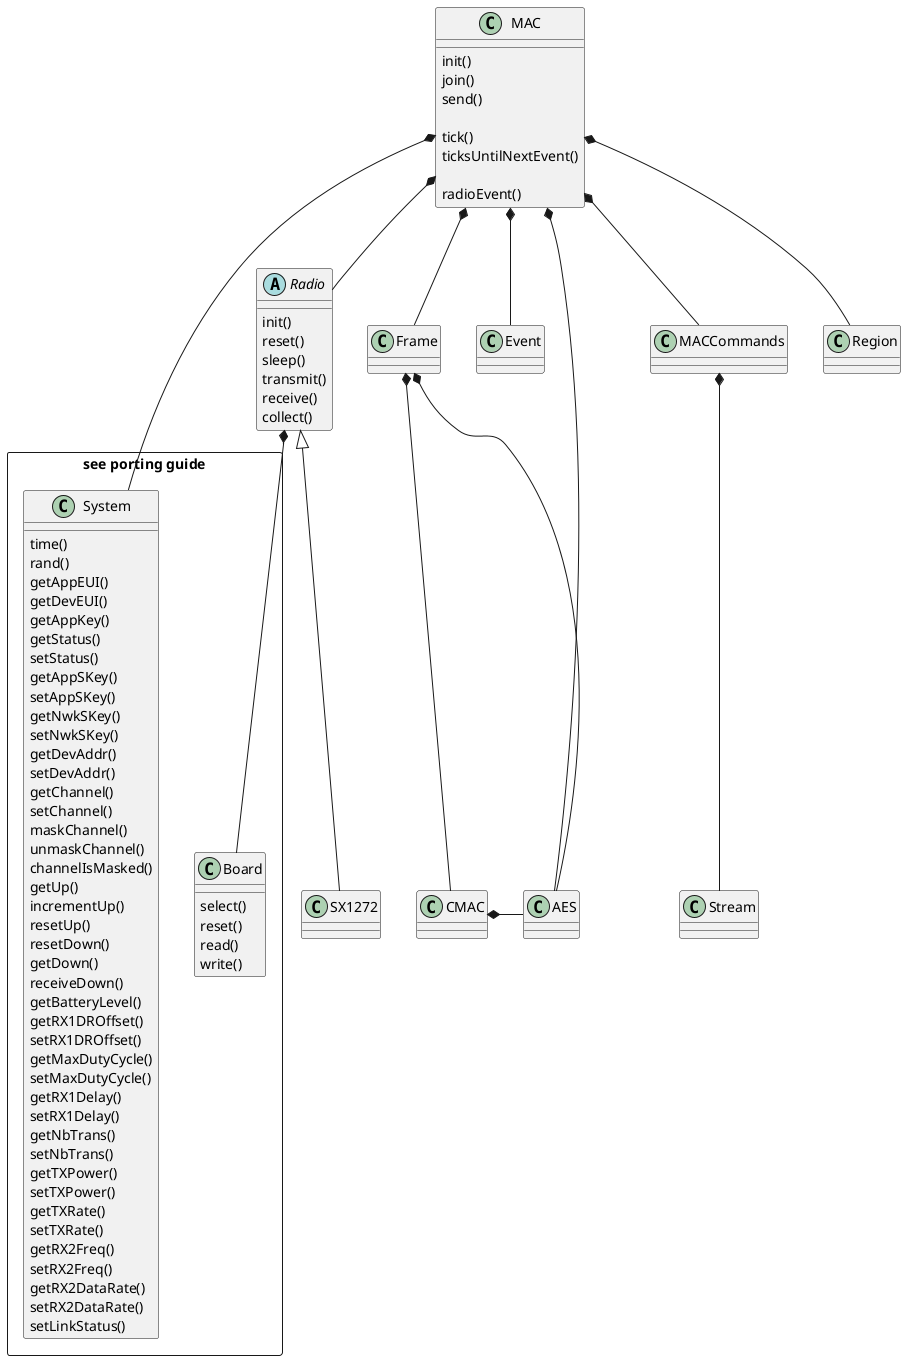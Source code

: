 @startuml

class MAC {
    
    init()
    join()    
    send()
    
    tick()    
    ticksUntilNextEvent()    
    
    radioEvent()
}

package "see porting guide" <<rectangle>> {

    class System {

        time()
        rand()
        
        getAppEUI()    
        getDevEUI()
        getAppKey()
        
        getStatus()
        setStatus()
        
        getAppSKey()
        setAppSKey()
        getNwkSKey()
        setNwkSKey()
        getDevAddr()
        setDevAddr()
        
        getChannel()
        setChannel()
        maskChannel()
        unmaskChannel()
        channelIsMasked()
        
        getUp()
        incrementUp()
        resetUp()
        
        resetDown()
        getDown()
        receiveDown()
        
        getBatteryLevel()
        
        getRX1DROffset()
        setRX1DROffset()
        
        getMaxDutyCycle()
        setMaxDutyCycle()
        
        getRX1Delay()
        setRX1Delay()
        
        getNbTrans()
        setNbTrans()
        
        getTXPower()
        setTXPower()
        
        getTXRate()
        setTXRate()
        
        getRX2Freq()
        setRX2Freq()
        
        getRX2DataRate()
        setRX2DataRate()
        
        setLinkStatus()
    }

    class Board {

        select()
        reset()
        read()
        write()
    }    

}
    
abstract class Radio {

    init()    
    reset()    
    sleep()
    transmit()
    receive()
    collect()
}

MAC *-- Event
MAC *-- Frame
MAC *-- MACCommands
MAC *-- Radio
MAC *-- Region

MAC *-- AES

MACCommands *-- Stream

Frame *-- AES
Frame *-- CMAC

CMAC *- AES

Radio <|-- SX1272

Radio *-- Board

MAC *- System

@enduml
